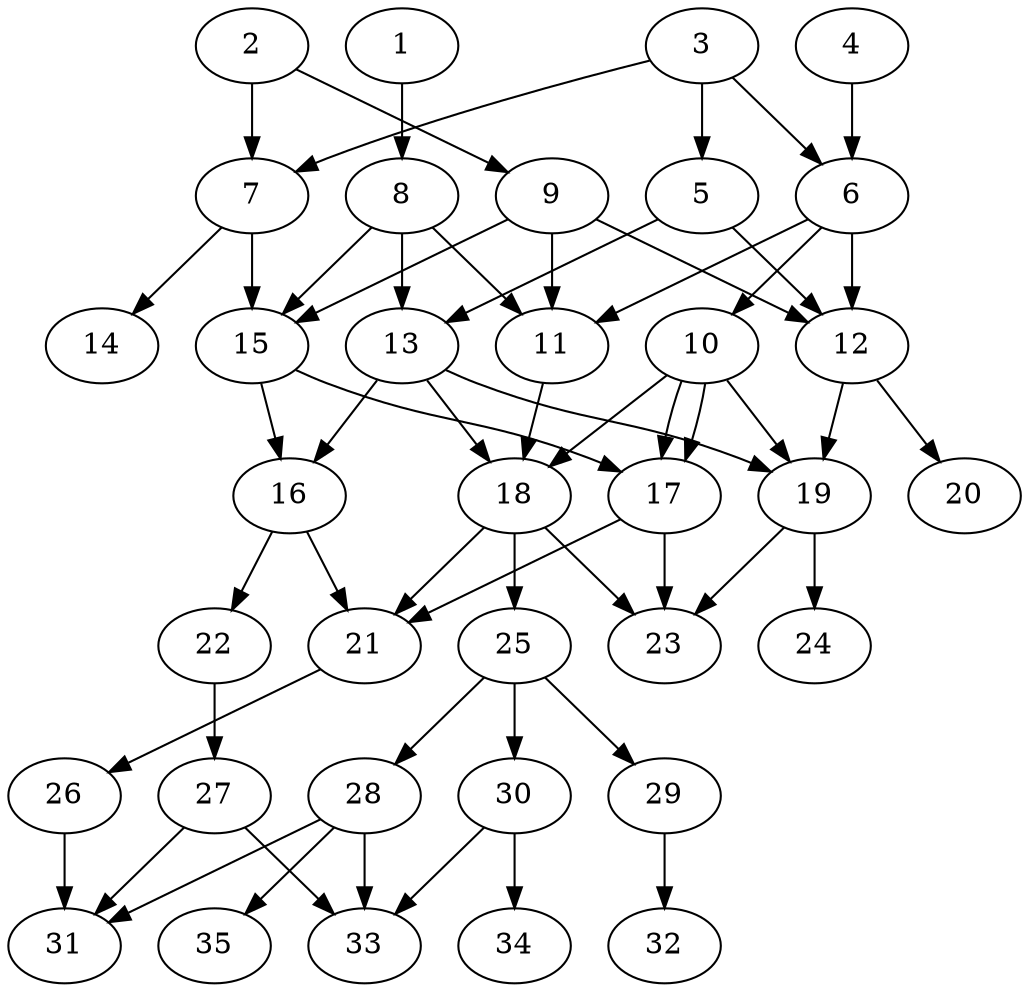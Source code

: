 // DAG automatically generated by daggen at Thu Oct  3 14:05:36 2019
// ./daggen --dot -n 35 --ccr 0.5 --fat 0.5 --regular 0.7 --density 0.6 --mindata 5242880 --maxdata 52428800 
digraph G {
  1 [size="45922304", alpha="0.02", expect_size="22961152"] 
  1 -> 8 [size ="22961152"]
  2 [size="32784384", alpha="0.16", expect_size="16392192"] 
  2 -> 7 [size ="16392192"]
  2 -> 9 [size ="16392192"]
  3 [size="21360640", alpha="0.08", expect_size="10680320"] 
  3 -> 5 [size ="10680320"]
  3 -> 6 [size ="10680320"]
  3 -> 7 [size ="10680320"]
  4 [size="67794944", alpha="0.13", expect_size="33897472"] 
  4 -> 6 [size ="33897472"]
  5 [size="36933632", alpha="0.02", expect_size="18466816"] 
  5 -> 12 [size ="18466816"]
  5 -> 13 [size ="18466816"]
  6 [size="25933824", alpha="0.19", expect_size="12966912"] 
  6 -> 10 [size ="12966912"]
  6 -> 11 [size ="12966912"]
  6 -> 12 [size ="12966912"]
  7 [size="41715712", alpha="0.11", expect_size="20857856"] 
  7 -> 14 [size ="20857856"]
  7 -> 15 [size ="20857856"]
  8 [size="43943936", alpha="0.08", expect_size="21971968"] 
  8 -> 11 [size ="21971968"]
  8 -> 13 [size ="21971968"]
  8 -> 15 [size ="21971968"]
  9 [size="60237824", alpha="0.08", expect_size="30118912"] 
  9 -> 11 [size ="30118912"]
  9 -> 12 [size ="30118912"]
  9 -> 15 [size ="30118912"]
  10 [size="20064256", alpha="0.01", expect_size="10032128"] 
  10 -> 17 [size ="10032128"]
  10 -> 17 [size ="10032128"]
  10 -> 18 [size ="10032128"]
  10 -> 19 [size ="10032128"]
  11 [size="89958400", alpha="0.16", expect_size="44979200"] 
  11 -> 18 [size ="44979200"]
  12 [size="100354048", alpha="0.10", expect_size="50177024"] 
  12 -> 19 [size ="50177024"]
  12 -> 20 [size ="50177024"]
  13 [size="81977344", alpha="0.03", expect_size="40988672"] 
  13 -> 16 [size ="40988672"]
  13 -> 18 [size ="40988672"]
  13 -> 19 [size ="40988672"]
  14 [size="25393152", alpha="0.02", expect_size="12696576"] 
  15 [size="86315008", alpha="0.16", expect_size="43157504"] 
  15 -> 16 [size ="43157504"]
  15 -> 17 [size ="43157504"]
  16 [size="94951424", alpha="0.09", expect_size="47475712"] 
  16 -> 21 [size ="47475712"]
  16 -> 22 [size ="47475712"]
  17 [size="90769408", alpha="0.02", expect_size="45384704"] 
  17 -> 21 [size ="45384704"]
  17 -> 23 [size ="45384704"]
  18 [size="48328704", alpha="0.04", expect_size="24164352"] 
  18 -> 21 [size ="24164352"]
  18 -> 23 [size ="24164352"]
  18 -> 25 [size ="24164352"]
  19 [size="87384064", alpha="0.18", expect_size="43692032"] 
  19 -> 23 [size ="43692032"]
  19 -> 24 [size ="43692032"]
  20 [size="29181952", alpha="0.04", expect_size="14590976"] 
  21 [size="35444736", alpha="0.17", expect_size="17722368"] 
  21 -> 26 [size ="17722368"]
  22 [size="18831360", alpha="0.15", expect_size="9415680"] 
  22 -> 27 [size ="9415680"]
  23 [size="67155968", alpha="0.15", expect_size="33577984"] 
  24 [size="82626560", alpha="0.07", expect_size="41313280"] 
  25 [size="90425344", alpha="0.05", expect_size="45212672"] 
  25 -> 28 [size ="45212672"]
  25 -> 29 [size ="45212672"]
  25 -> 30 [size ="45212672"]
  26 [size="70535168", alpha="0.06", expect_size="35267584"] 
  26 -> 31 [size ="35267584"]
  27 [size="20615168", alpha="0.14", expect_size="10307584"] 
  27 -> 31 [size ="10307584"]
  27 -> 33 [size ="10307584"]
  28 [size="31129600", alpha="0.09", expect_size="15564800"] 
  28 -> 31 [size ="15564800"]
  28 -> 33 [size ="15564800"]
  28 -> 35 [size ="15564800"]
  29 [size="49786880", alpha="0.14", expect_size="24893440"] 
  29 -> 32 [size ="24893440"]
  30 [size="40720384", alpha="0.02", expect_size="20360192"] 
  30 -> 33 [size ="20360192"]
  30 -> 34 [size ="20360192"]
  31 [size="58056704", alpha="0.06", expect_size="29028352"] 
  32 [size="42860544", alpha="0.09", expect_size="21430272"] 
  33 [size="17430528", alpha="0.08", expect_size="8715264"] 
  34 [size="87015424", alpha="0.09", expect_size="43507712"] 
  35 [size="25810944", alpha="0.07", expect_size="12905472"] 
}
